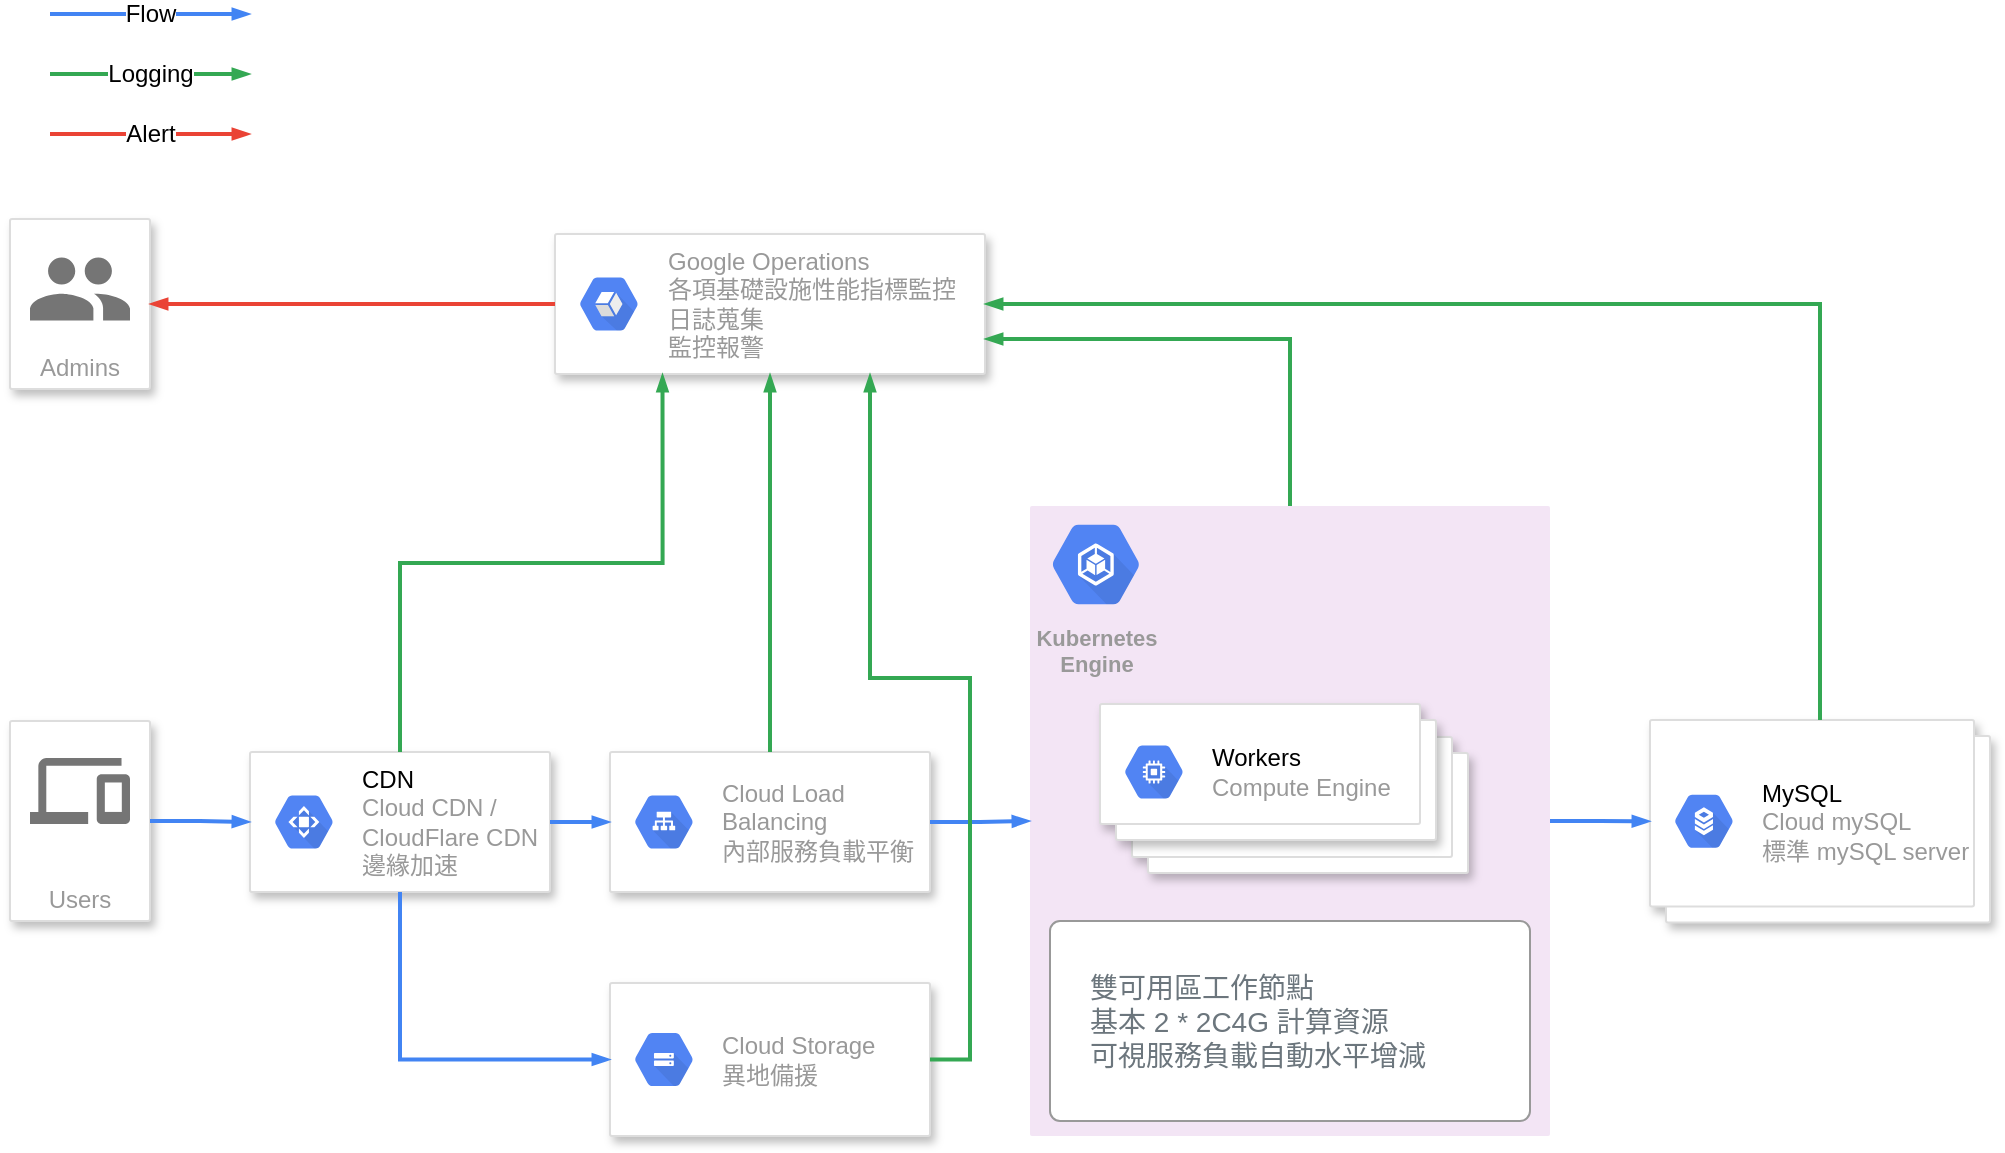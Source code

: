 <mxfile version="20.3.0"><diagram id="NieJccw-vu1s9XTDCzRz" name="ページ1"><mxGraphModel dx="1316" dy="847" grid="1" gridSize="10" guides="1" tooltips="1" connect="1" arrows="1" fold="1" page="1" pageScale="1" pageWidth="827" pageHeight="1169" math="0" shadow="0"><root><mxCell id="0"/><mxCell id="1" parent="0"/><mxCell id="CbVnf6ULGItrUM01yxa--1" value="Users" style="strokeColor=#dddddd;shadow=1;strokeWidth=1;rounded=1;absoluteArcSize=1;arcSize=2;labelPosition=center;verticalLabelPosition=middle;align=center;verticalAlign=bottom;spacingLeft=0;fontColor=#999999;fontSize=12;whiteSpace=wrap;spacingBottom=2;" vertex="1" parent="1"><mxGeometry x="300" y="623.5" width="70" height="100" as="geometry"/></mxCell><mxCell id="CbVnf6ULGItrUM01yxa--2" value="" style="dashed=0;connectable=0;html=1;fillColor=#757575;strokeColor=none;shape=mxgraph.gcp2.desktop_and_mobile;part=1;" vertex="1" parent="CbVnf6ULGItrUM01yxa--1"><mxGeometry x="0.5" width="50" height="33" relative="1" as="geometry"><mxPoint x="-25" y="18.5" as="offset"/></mxGeometry></mxCell><mxCell id="CbVnf6ULGItrUM01yxa--3" value="" style="strokeColor=#dddddd;shadow=1;strokeWidth=1;rounded=1;absoluteArcSize=1;arcSize=2;" vertex="1" parent="1"><mxGeometry x="600" y="754.5" width="160" height="76.5" as="geometry"/></mxCell><mxCell id="CbVnf6ULGItrUM01yxa--4" value="Cloud Storage&lt;br&gt;異地備援" style="dashed=0;connectable=0;html=1;fillColor=#5184F3;strokeColor=none;shape=mxgraph.gcp2.hexIcon;prIcon=cloud_storage;part=1;labelPosition=right;verticalLabelPosition=middle;align=left;verticalAlign=middle;spacingLeft=5;fontColor=#999999;fontSize=12;" vertex="1" parent="CbVnf6ULGItrUM01yxa--3"><mxGeometry y="0.5" width="44" height="39" relative="1" as="geometry"><mxPoint x="5" y="-19.5" as="offset"/></mxGeometry></mxCell><mxCell id="CbVnf6ULGItrUM01yxa--5" value="" style="strokeColor=#dddddd;shadow=1;strokeWidth=1;rounded=1;absoluteArcSize=1;arcSize=2;" vertex="1" parent="1"><mxGeometry x="420" y="639" width="150" height="70" as="geometry"/></mxCell><mxCell id="CbVnf6ULGItrUM01yxa--6" value="&lt;font color=&quot;#000000&quot;&gt;CDN&lt;/font&gt;&lt;br&gt;Cloud  CDN /&lt;br&gt;CloudFlare CDN&lt;br&gt;邊緣加速" style="dashed=0;connectable=0;html=1;fillColor=#5184F3;strokeColor=none;shape=mxgraph.gcp2.hexIcon;prIcon=cloud_cdn;part=1;labelPosition=right;verticalLabelPosition=middle;align=left;verticalAlign=middle;spacingLeft=5;fontColor=#999999;fontSize=12;" vertex="1" parent="CbVnf6ULGItrUM01yxa--5"><mxGeometry y="0.5" width="44" height="39" relative="1" as="geometry"><mxPoint x="5" y="-19.5" as="offset"/></mxGeometry></mxCell><mxCell id="CbVnf6ULGItrUM01yxa--7" value="" style="strokeColor=#dddddd;shadow=1;strokeWidth=1;rounded=1;absoluteArcSize=1;arcSize=2;" vertex="1" parent="1"><mxGeometry x="600" y="639" width="160" height="70" as="geometry"/></mxCell><mxCell id="CbVnf6ULGItrUM01yxa--8" value="Cloud Load&lt;br&gt;Balancing&lt;br&gt;內部服務負載平衡" style="dashed=0;connectable=0;html=1;fillColor=#5184F3;strokeColor=none;shape=mxgraph.gcp2.hexIcon;prIcon=cloud_load_balancing;part=1;labelPosition=right;verticalLabelPosition=middle;align=left;verticalAlign=middle;spacingLeft=5;fontColor=#999999;fontSize=12;" vertex="1" parent="CbVnf6ULGItrUM01yxa--7"><mxGeometry y="0.5" width="44" height="39" relative="1" as="geometry"><mxPoint x="5" y="-19.5" as="offset"/></mxGeometry></mxCell><mxCell id="CbVnf6ULGItrUM01yxa--9" value="" style="points=[[0,0,0],[0.25,0,0],[0.5,0,0],[0.75,0,0],[1,0,0],[1,0.25,0],[1,0.5,0],[1,0.75,0],[1,1,0],[0.75,1,0],[0.5,1,0],[0.25,1,0],[0,1,0],[0,0.75,0],[0,0.5,0],[0,0.25,0]];rounded=1;absoluteArcSize=1;arcSize=2;html=1;strokeColor=none;gradientColor=none;shadow=0;dashed=0;fontSize=12;fontColor=#9E9E9E;align=left;verticalAlign=top;spacing=10;spacingTop=-4;fillColor=#F3E5F5;" vertex="1" parent="1"><mxGeometry x="810" y="516" width="260" height="315" as="geometry"/></mxCell><mxCell id="CbVnf6ULGItrUM01yxa--10" value="Kubernetes&#10;Engine" style="html=1;fillColor=#5184F3;strokeColor=none;verticalAlign=top;labelPosition=center;verticalLabelPosition=bottom;align=center;spacingTop=-6;fontSize=11;fontStyle=1;fontColor=#999999;shape=mxgraph.gcp2.hexIcon;prIcon=container_engine" vertex="1" parent="1"><mxGeometry x="810" y="516" width="66" height="58.5" as="geometry"/></mxCell><mxCell id="CbVnf6ULGItrUM01yxa--11" value="" style="shape=mxgraph.gcp2.doubleRect;strokeColor=#dddddd;shadow=1;strokeWidth=1;" vertex="1" parent="1"><mxGeometry x="861" y="631.5" width="168" height="68" as="geometry"/></mxCell><mxCell id="CbVnf6ULGItrUM01yxa--12" value="&lt;font color=&quot;#000000&quot;&gt;Workers&lt;/font&gt;&lt;br&gt;Compute Engine" style="dashed=0;connectable=0;html=1;fillColor=#5184F3;strokeColor=none;shape=mxgraph.gcp2.hexIcon;prIcon=compute_engine;part=1;labelPosition=right;verticalLabelPosition=middle;align=left;verticalAlign=middle;spacingLeft=5;fontColor=#999999;fontSize=12;" vertex="1" parent="CbVnf6ULGItrUM01yxa--11"><mxGeometry y="0.5" width="44" height="39" relative="1" as="geometry"><mxPoint x="5" y="-19.5" as="offset"/></mxGeometry></mxCell><mxCell id="CbVnf6ULGItrUM01yxa--13" value="" style="shape=mxgraph.gcp2.doubleRect;strokeColor=#dddddd;shadow=1;strokeWidth=1;" vertex="1" parent="CbVnf6ULGItrUM01yxa--11"><mxGeometry x="-16" y="-16.5" width="168" height="68" as="geometry"/></mxCell><mxCell id="CbVnf6ULGItrUM01yxa--14" value="&lt;font color=&quot;#000000&quot;&gt;Workers&lt;/font&gt;&lt;br&gt;Compute Engine" style="dashed=0;connectable=0;html=1;fillColor=#5184F3;strokeColor=none;shape=mxgraph.gcp2.hexIcon;prIcon=compute_engine;part=1;labelPosition=right;verticalLabelPosition=middle;align=left;verticalAlign=middle;spacingLeft=5;fontColor=#999999;fontSize=12;" vertex="1" parent="CbVnf6ULGItrUM01yxa--13"><mxGeometry y="0.5" width="44" height="39" relative="1" as="geometry"><mxPoint x="5" y="-19.5" as="offset"/></mxGeometry></mxCell><mxCell id="CbVnf6ULGItrUM01yxa--15" value="雙可用區工作節點&lt;br&gt;基本 2 * 2C4G 計算資源&lt;br&gt;可視服務負載自動水平增減" style="html=1;shadow=0;dashed=0;shape=mxgraph.bootstrap.rrect;rSize=5;strokeColor=#999999;strokeWidth=1;fillColor=#FFFFFF;fontColor=#6C767D;whiteSpace=wrap;align=left;verticalAlign=middle;spacingLeft=10;fontSize=14;spacing=10;" vertex="1" parent="1"><mxGeometry x="820" y="723.5" width="240" height="100" as="geometry"/></mxCell><mxCell id="CbVnf6ULGItrUM01yxa--16" value="" style="shape=mxgraph.gcp2.doubleRect;strokeColor=#dddddd;shadow=1;strokeWidth=1;" vertex="1" parent="1"><mxGeometry x="1120" y="623" width="170" height="101.25" as="geometry"/></mxCell><mxCell id="CbVnf6ULGItrUM01yxa--17" value="&lt;font color=&quot;#000000&quot;&gt;MySQL&lt;/font&gt;&lt;br&gt;Cloud mySQL&lt;br&gt;標準 mySQL server" style="dashed=0;connectable=0;html=1;fillColor=#5184F3;strokeColor=none;shape=mxgraph.gcp2.hexIcon;prIcon=cloud_sql;part=1;labelPosition=right;verticalLabelPosition=middle;align=left;verticalAlign=middle;spacingLeft=5;fontColor=#999999;fontSize=12;" vertex="1" parent="CbVnf6ULGItrUM01yxa--16"><mxGeometry y="0.5" width="44" height="39" relative="1" as="geometry"><mxPoint x="5" y="-19.5" as="offset"/></mxGeometry></mxCell><mxCell id="CbVnf6ULGItrUM01yxa--18" value="" style="strokeColor=#dddddd;shadow=1;strokeWidth=1;rounded=1;absoluteArcSize=1;arcSize=2;" vertex="1" parent="1"><mxGeometry x="572.5" y="380" width="215" height="70" as="geometry"/></mxCell><mxCell id="CbVnf6ULGItrUM01yxa--19" value="Google Operations&lt;br&gt;各項基礎設施性能指標監控&lt;br&gt;日誌蒐集&lt;br&gt;監控報警" style="dashed=0;connectable=0;html=1;fillColor=#5184F3;strokeColor=none;shape=mxgraph.gcp2.hexIcon;prIcon=stackdriver;part=1;labelPosition=right;verticalLabelPosition=middle;align=left;verticalAlign=middle;spacingLeft=5;fontColor=#999999;fontSize=12;" vertex="1" parent="CbVnf6ULGItrUM01yxa--18"><mxGeometry y="0.5" width="44" height="39" relative="1" as="geometry"><mxPoint x="5" y="-19.5" as="offset"/></mxGeometry></mxCell><mxCell id="CbVnf6ULGItrUM01yxa--20" value="Admins" style="strokeColor=#dddddd;shadow=1;strokeWidth=1;rounded=1;absoluteArcSize=1;arcSize=2;labelPosition=center;verticalLabelPosition=middle;align=center;verticalAlign=bottom;spacingLeft=0;fontColor=#999999;fontSize=12;whiteSpace=wrap;spacingBottom=2;" vertex="1" parent="1"><mxGeometry x="300" y="372.5" width="70" height="85" as="geometry"/></mxCell><mxCell id="CbVnf6ULGItrUM01yxa--21" value="" style="dashed=0;connectable=0;html=1;fillColor=#757575;strokeColor=none;shape=mxgraph.gcp2.users;part=1;" vertex="1" parent="CbVnf6ULGItrUM01yxa--20"><mxGeometry x="0.5" width="50" height="31.5" relative="1" as="geometry"><mxPoint x="-25" y="19.25" as="offset"/></mxGeometry></mxCell><mxCell id="CbVnf6ULGItrUM01yxa--22" value="" style="edgeStyle=orthogonalEdgeStyle;fontSize=12;html=1;endArrow=blockThin;endFill=1;rounded=0;strokeWidth=2;endSize=4;startSize=4;strokeColor=#EA4335;dashed=0;exitX=0;exitY=0.5;exitDx=0;exitDy=0;entryX=1;entryY=0.5;entryDx=0;entryDy=0;" edge="1" parent="1" source="CbVnf6ULGItrUM01yxa--18" target="CbVnf6ULGItrUM01yxa--20"><mxGeometry width="100" relative="1" as="geometry"><mxPoint x="660" y="580" as="sourcePoint"/><mxPoint x="760" y="580" as="targetPoint"/></mxGeometry></mxCell><mxCell id="CbVnf6ULGItrUM01yxa--23" value="" style="edgeStyle=orthogonalEdgeStyle;fontSize=12;html=1;endArrow=blockThin;endFill=1;rounded=0;strokeWidth=2;endSize=4;startSize=4;dashed=0;strokeColor=#4284F3;exitX=1;exitY=0.5;exitDx=0;exitDy=0;entryX=0;entryY=0.5;entryDx=0;entryDy=0;" edge="1" parent="1" source="CbVnf6ULGItrUM01yxa--1" target="CbVnf6ULGItrUM01yxa--5"><mxGeometry width="100" relative="1" as="geometry"><mxPoint x="660" y="580" as="sourcePoint"/><mxPoint x="760" y="580" as="targetPoint"/></mxGeometry></mxCell><mxCell id="CbVnf6ULGItrUM01yxa--24" value="" style="edgeStyle=orthogonalEdgeStyle;fontSize=12;html=1;endArrow=blockThin;endFill=1;rounded=0;strokeWidth=2;endSize=4;startSize=4;dashed=0;strokeColor=#4284F3;exitX=1;exitY=0.5;exitDx=0;exitDy=0;entryX=0;entryY=0.5;entryDx=0;entryDy=0;" edge="1" parent="1" source="CbVnf6ULGItrUM01yxa--5" target="CbVnf6ULGItrUM01yxa--7"><mxGeometry width="100" relative="1" as="geometry"><mxPoint x="660" y="580" as="sourcePoint"/><mxPoint x="760" y="580" as="targetPoint"/></mxGeometry></mxCell><mxCell id="CbVnf6ULGItrUM01yxa--25" value="" style="edgeStyle=orthogonalEdgeStyle;fontSize=12;html=1;endArrow=blockThin;endFill=1;rounded=0;strokeWidth=2;endSize=4;startSize=4;dashed=0;strokeColor=#4284F3;exitX=0.5;exitY=1;exitDx=0;exitDy=0;entryX=0;entryY=0.5;entryDx=0;entryDy=0;" edge="1" parent="1" source="CbVnf6ULGItrUM01yxa--5" target="CbVnf6ULGItrUM01yxa--3"><mxGeometry width="100" relative="1" as="geometry"><mxPoint x="660" y="580" as="sourcePoint"/><mxPoint x="760" y="580" as="targetPoint"/></mxGeometry></mxCell><mxCell id="CbVnf6ULGItrUM01yxa--26" value="" style="edgeStyle=orthogonalEdgeStyle;fontSize=12;html=1;endArrow=blockThin;endFill=1;rounded=0;strokeWidth=2;endSize=4;startSize=4;dashed=0;strokeColor=#4284F3;exitX=1;exitY=0.5;exitDx=0;exitDy=0;entryX=0;entryY=0.5;entryDx=0;entryDy=0;entryPerimeter=0;" edge="1" parent="1" source="CbVnf6ULGItrUM01yxa--7" target="CbVnf6ULGItrUM01yxa--9"><mxGeometry width="100" relative="1" as="geometry"><mxPoint x="660" y="580" as="sourcePoint"/><mxPoint x="760" y="580" as="targetPoint"/></mxGeometry></mxCell><mxCell id="CbVnf6ULGItrUM01yxa--27" value="" style="edgeStyle=orthogonalEdgeStyle;fontSize=12;html=1;endArrow=blockThin;endFill=1;rounded=0;strokeWidth=2;endSize=4;startSize=4;dashed=0;strokeColor=#4284F3;exitX=1;exitY=0.5;exitDx=0;exitDy=0;exitPerimeter=0;entryX=0;entryY=0.5;entryDx=0;entryDy=0;" edge="1" parent="1" source="CbVnf6ULGItrUM01yxa--9" target="CbVnf6ULGItrUM01yxa--16"><mxGeometry width="100" relative="1" as="geometry"><mxPoint x="860" y="580" as="sourcePoint"/><mxPoint x="960" y="580" as="targetPoint"/></mxGeometry></mxCell><mxCell id="CbVnf6ULGItrUM01yxa--28" value="" style="edgeStyle=orthogonalEdgeStyle;fontSize=12;html=1;endArrow=blockThin;endFill=1;rounded=0;strokeWidth=2;endSize=4;startSize=4;strokeColor=#34A853;dashed=0;exitX=0.5;exitY=0;exitDx=0;exitDy=0;entryX=0.25;entryY=1;entryDx=0;entryDy=0;" edge="1" parent="1" source="CbVnf6ULGItrUM01yxa--5" target="CbVnf6ULGItrUM01yxa--18"><mxGeometry width="100" relative="1" as="geometry"><mxPoint x="590" y="580" as="sourcePoint"/><mxPoint x="690" y="580" as="targetPoint"/></mxGeometry></mxCell><mxCell id="CbVnf6ULGItrUM01yxa--29" value="" style="edgeStyle=orthogonalEdgeStyle;fontSize=12;html=1;endArrow=blockThin;endFill=1;rounded=0;strokeWidth=2;endSize=4;startSize=4;strokeColor=#34A853;dashed=0;exitX=0.5;exitY=0;exitDx=0;exitDy=0;entryX=0.5;entryY=1;entryDx=0;entryDy=0;" edge="1" parent="1" source="CbVnf6ULGItrUM01yxa--7" target="CbVnf6ULGItrUM01yxa--18"><mxGeometry width="100" relative="1" as="geometry"><mxPoint x="495" y="649" as="sourcePoint"/><mxPoint x="670" y="490" as="targetPoint"/></mxGeometry></mxCell><mxCell id="CbVnf6ULGItrUM01yxa--30" value="Flow" style="edgeStyle=orthogonalEdgeStyle;fontSize=12;html=1;endArrow=blockThin;endFill=1;rounded=0;strokeWidth=2;endSize=4;startSize=4;dashed=0;strokeColor=#4284F3;" edge="1" parent="1"><mxGeometry width="100" relative="1" as="geometry"><mxPoint x="320" y="270" as="sourcePoint"/><mxPoint x="420" y="270" as="targetPoint"/></mxGeometry></mxCell><mxCell id="CbVnf6ULGItrUM01yxa--31" value="Logging" style="edgeStyle=orthogonalEdgeStyle;fontSize=12;html=1;endArrow=blockThin;endFill=1;rounded=0;strokeWidth=2;endSize=4;startSize=4;strokeColor=#34A853;dashed=0;" edge="1" parent="1"><mxGeometry width="100" relative="1" as="geometry"><mxPoint x="320" y="300" as="sourcePoint"/><mxPoint x="420" y="300" as="targetPoint"/></mxGeometry></mxCell><mxCell id="CbVnf6ULGItrUM01yxa--32" value="Alert" style="edgeStyle=orthogonalEdgeStyle;fontSize=12;html=1;endArrow=blockThin;endFill=1;rounded=0;strokeWidth=2;endSize=4;startSize=4;strokeColor=#EA4335;dashed=0;" edge="1" parent="1"><mxGeometry width="100" relative="1" as="geometry"><mxPoint x="320" y="330" as="sourcePoint"/><mxPoint x="420" y="330" as="targetPoint"/></mxGeometry></mxCell><mxCell id="CbVnf6ULGItrUM01yxa--33" value="" style="edgeStyle=orthogonalEdgeStyle;fontSize=12;html=1;endArrow=blockThin;endFill=1;rounded=0;strokeWidth=2;endSize=4;startSize=4;strokeColor=#34A853;dashed=0;exitX=1;exitY=0.5;exitDx=0;exitDy=0;" edge="1" parent="1" source="CbVnf6ULGItrUM01yxa--3" target="CbVnf6ULGItrUM01yxa--18"><mxGeometry width="100" relative="1" as="geometry"><mxPoint x="590" y="580" as="sourcePoint"/><mxPoint x="750" y="470" as="targetPoint"/><Array as="points"><mxPoint x="780" y="793"/><mxPoint x="780" y="602"/><mxPoint x="730" y="602"/></Array></mxGeometry></mxCell><mxCell id="CbVnf6ULGItrUM01yxa--34" value="" style="edgeStyle=orthogonalEdgeStyle;fontSize=12;html=1;endArrow=blockThin;endFill=1;rounded=0;strokeWidth=2;endSize=4;startSize=4;strokeColor=#34A853;dashed=0;exitX=0.5;exitY=0;exitDx=0;exitDy=0;exitPerimeter=0;entryX=1;entryY=0.75;entryDx=0;entryDy=0;" edge="1" parent="1" source="CbVnf6ULGItrUM01yxa--9" target="CbVnf6ULGItrUM01yxa--18"><mxGeometry width="100" relative="1" as="geometry"><mxPoint x="590" y="580" as="sourcePoint"/><mxPoint x="690" y="580" as="targetPoint"/></mxGeometry></mxCell><mxCell id="CbVnf6ULGItrUM01yxa--35" value="" style="edgeStyle=orthogonalEdgeStyle;fontSize=12;html=1;endArrow=blockThin;endFill=1;rounded=0;strokeWidth=2;endSize=4;startSize=4;strokeColor=#34A853;dashed=0;exitX=0.5;exitY=0;exitDx=0;exitDy=0;entryX=1;entryY=0.5;entryDx=0;entryDy=0;" edge="1" parent="1" source="CbVnf6ULGItrUM01yxa--16" target="CbVnf6ULGItrUM01yxa--18"><mxGeometry width="100" relative="1" as="geometry"><mxPoint x="830" y="580" as="sourcePoint"/><mxPoint x="930" y="580" as="targetPoint"/></mxGeometry></mxCell></root></mxGraphModel></diagram></mxfile>